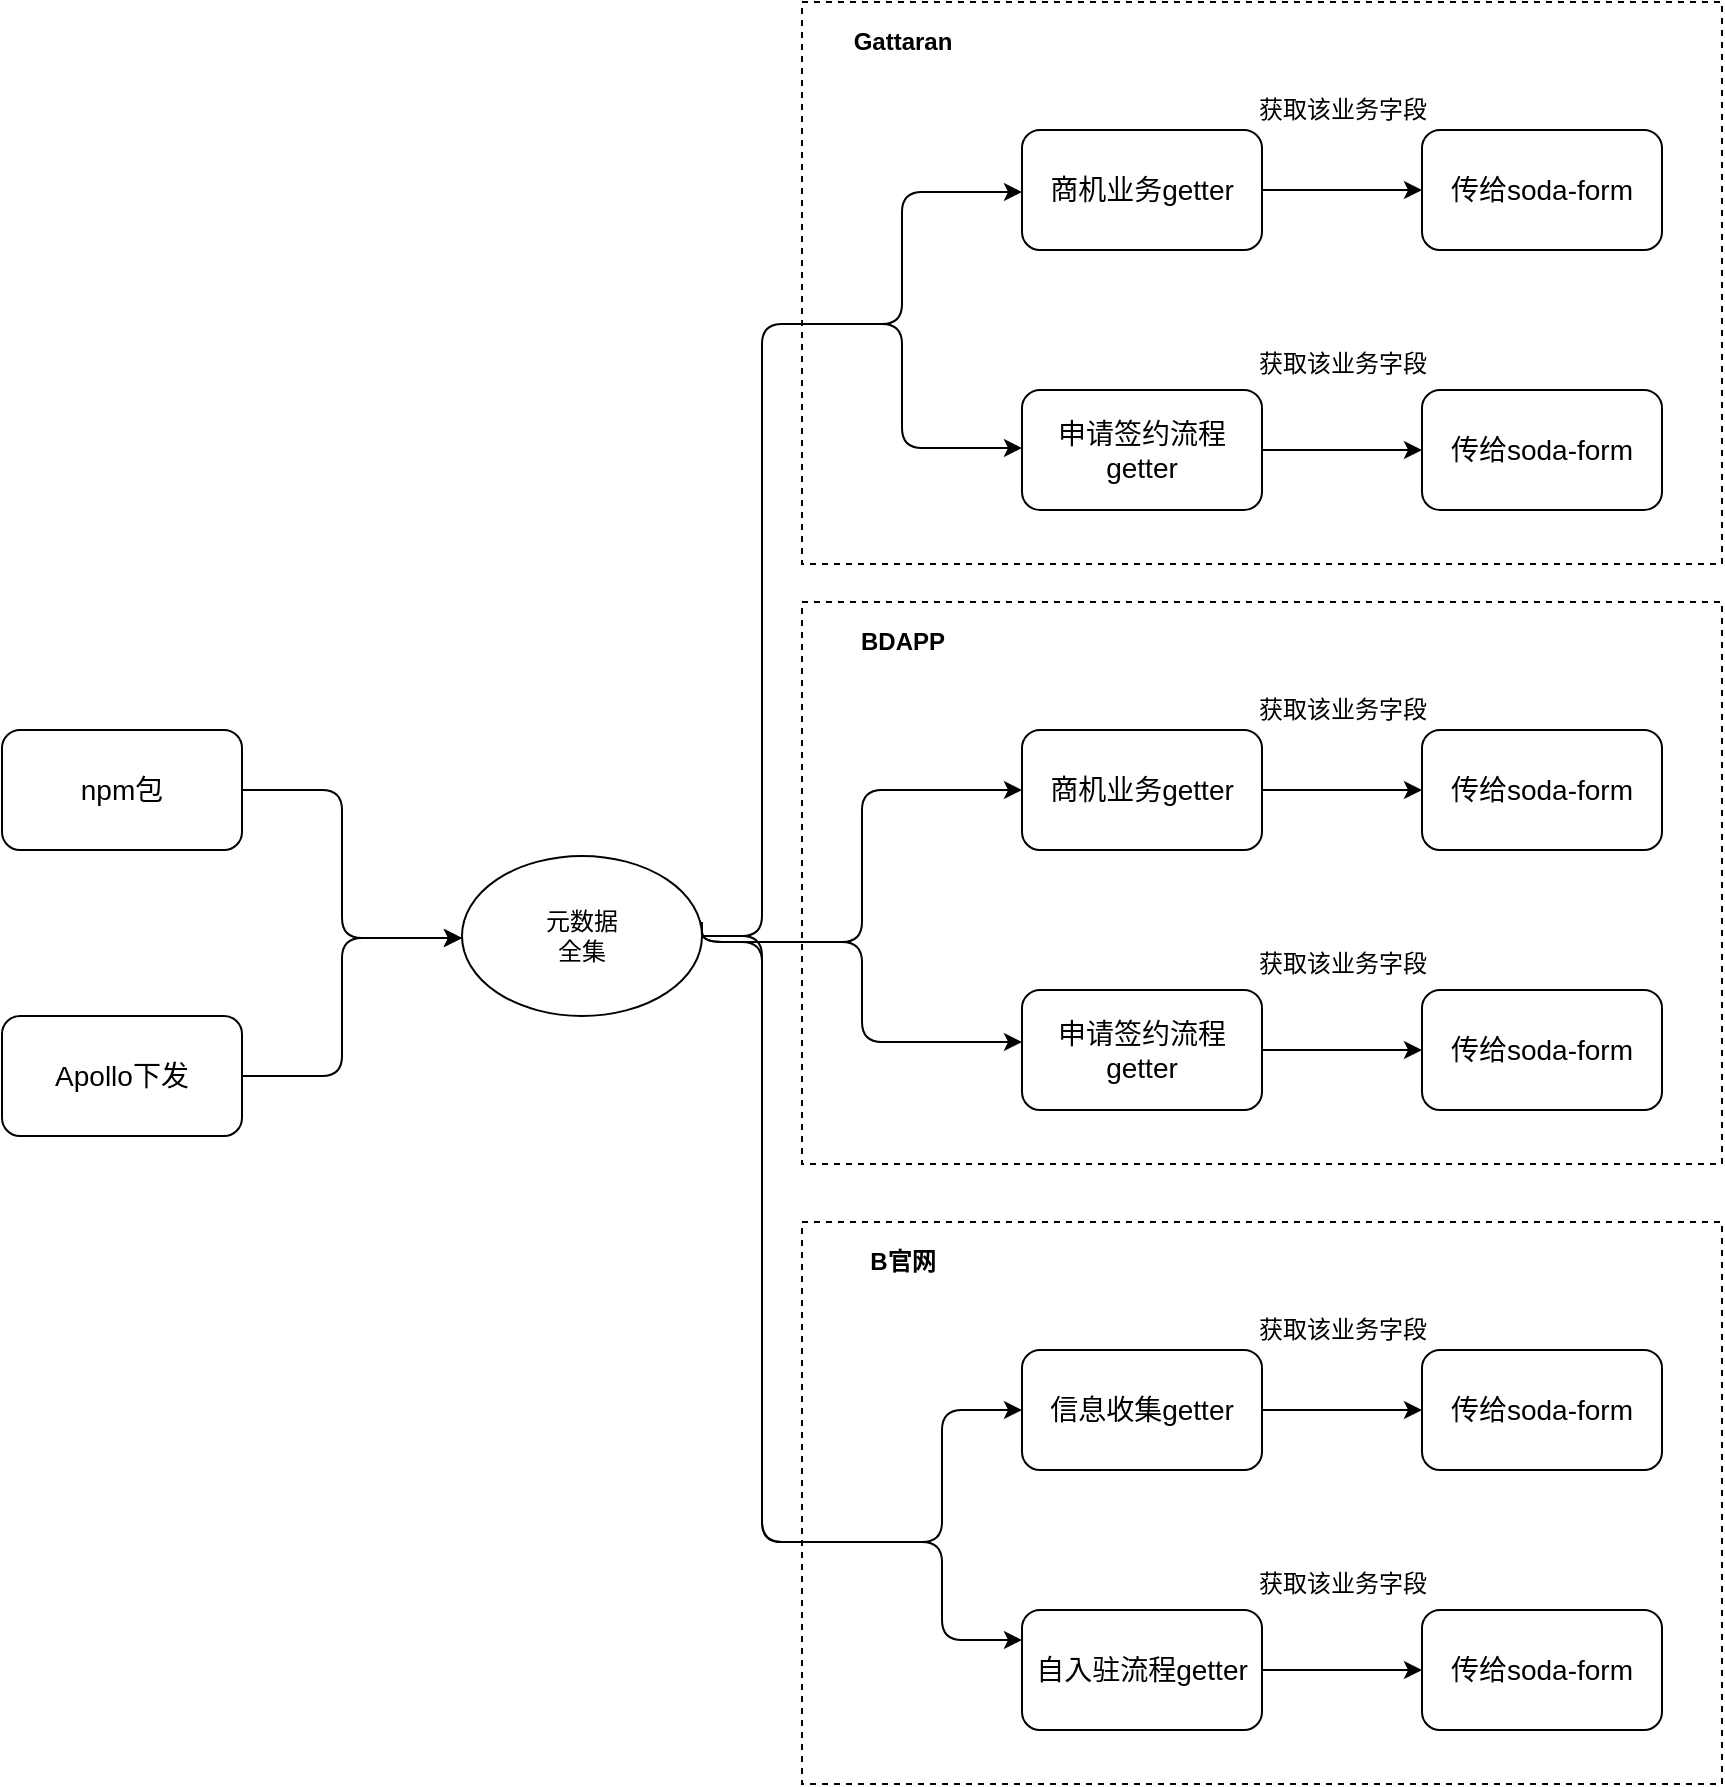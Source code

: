 <mxfile version="14.2.4" type="github">
  <diagram id="3QPQDckH8jbbtDxLVCtZ" name="Page-1">
    <mxGraphModel dx="946" dy="544" grid="1" gridSize="10" guides="1" tooltips="1" connect="1" arrows="1" fold="1" page="1" pageScale="1" pageWidth="827" pageHeight="1169" math="0" shadow="0">
      <root>
        <mxCell id="0" />
        <mxCell id="1" parent="0" />
        <mxCell id="UUTL4RO-VTSz0hLZxPiV-30" value="" style="rounded=0;whiteSpace=wrap;html=1;dashed=1;" vertex="1" parent="1">
          <mxGeometry x="440" y="50" width="460" height="281" as="geometry" />
        </mxCell>
        <mxCell id="UUTL4RO-VTSz0hLZxPiV-1" value="&lt;span style=&quot;font-size: 14px&quot;&gt;npm包&lt;/span&gt;" style="rounded=1;whiteSpace=wrap;html=1;" vertex="1" parent="1">
          <mxGeometry x="40" y="414" width="120" height="60" as="geometry" />
        </mxCell>
        <mxCell id="UUTL4RO-VTSz0hLZxPiV-2" value="&lt;span style=&quot;font-size: 14px&quot;&gt;Apollo下发&lt;br&gt;&lt;/span&gt;" style="rounded=1;whiteSpace=wrap;html=1;" vertex="1" parent="1">
          <mxGeometry x="40" y="557" width="120" height="60" as="geometry" />
        </mxCell>
        <mxCell id="UUTL4RO-VTSz0hLZxPiV-7" value="" style="endArrow=classic;html=1;entryX=0;entryY=0.5;entryDx=0;entryDy=0;edgeStyle=orthogonalEdgeStyle;exitX=1;exitY=0.5;exitDx=0;exitDy=0;" edge="1" parent="1" source="UUTL4RO-VTSz0hLZxPiV-1">
          <mxGeometry width="50" height="50" relative="1" as="geometry">
            <mxPoint x="160" y="388" as="sourcePoint" />
            <mxPoint x="270" y="518" as="targetPoint" />
            <Array as="points">
              <mxPoint x="210" y="444" />
              <mxPoint x="210" y="518" />
            </Array>
          </mxGeometry>
        </mxCell>
        <mxCell id="UUTL4RO-VTSz0hLZxPiV-8" value="" style="endArrow=classic;html=1;entryX=0;entryY=0.5;entryDx=0;entryDy=0;exitX=1;exitY=0.5;exitDx=0;exitDy=0;edgeStyle=orthogonalEdgeStyle;" edge="1" parent="1" source="UUTL4RO-VTSz0hLZxPiV-2">
          <mxGeometry width="50" height="50" relative="1" as="geometry">
            <mxPoint x="160" y="518" as="sourcePoint" />
            <mxPoint x="270" y="518" as="targetPoint" />
            <Array as="points">
              <mxPoint x="210" y="587" />
              <mxPoint x="210" y="518" />
            </Array>
          </mxGeometry>
        </mxCell>
        <mxCell id="UUTL4RO-VTSz0hLZxPiV-10" value="" style="endArrow=classic;html=1;edgeStyle=orthogonalEdgeStyle;entryX=0;entryY=0.5;entryDx=0;entryDy=0;" edge="1" parent="1">
          <mxGeometry width="50" height="50" relative="1" as="geometry">
            <mxPoint x="430" y="211" as="sourcePoint" />
            <mxPoint x="550" y="145" as="targetPoint" />
            <Array as="points">
              <mxPoint x="490" y="211" />
              <mxPoint x="490" y="145" />
            </Array>
          </mxGeometry>
        </mxCell>
        <mxCell id="UUTL4RO-VTSz0hLZxPiV-14" value="元数据&lt;br&gt;全集" style="ellipse;whiteSpace=wrap;html=1;" vertex="1" parent="1">
          <mxGeometry x="270" y="477" width="120" height="80" as="geometry" />
        </mxCell>
        <mxCell id="UUTL4RO-VTSz0hLZxPiV-16" value="&lt;span style=&quot;font-size: 14px&quot;&gt;商机业务getter&lt;br&gt;&lt;/span&gt;" style="rounded=1;whiteSpace=wrap;html=1;" vertex="1" parent="1">
          <mxGeometry x="550" y="114" width="120" height="60" as="geometry" />
        </mxCell>
        <mxCell id="UUTL4RO-VTSz0hLZxPiV-17" value="&lt;span style=&quot;font-size: 14px&quot;&gt;申请签约流程getter&lt;br&gt;&lt;/span&gt;" style="rounded=1;whiteSpace=wrap;html=1;" vertex="1" parent="1">
          <mxGeometry x="550" y="244" width="120" height="60" as="geometry" />
        </mxCell>
        <mxCell id="UUTL4RO-VTSz0hLZxPiV-19" value="" style="endArrow=classic;html=1;entryX=0;entryY=0.5;entryDx=0;entryDy=0;edgeStyle=orthogonalEdgeStyle;exitX=1;exitY=0.5;exitDx=0;exitDy=0;" edge="1" parent="1" source="UUTL4RO-VTSz0hLZxPiV-14">
          <mxGeometry width="50" height="50" relative="1" as="geometry">
            <mxPoint x="410" y="490" as="sourcePoint" />
            <mxPoint x="550" y="273" as="targetPoint" />
            <Array as="points">
              <mxPoint x="420" y="517" />
              <mxPoint x="420" y="211" />
              <mxPoint x="490" y="211" />
              <mxPoint x="490" y="273" />
            </Array>
          </mxGeometry>
        </mxCell>
        <mxCell id="UUTL4RO-VTSz0hLZxPiV-22" value="&lt;span style=&quot;font-size: 14px&quot;&gt;传给soda-form&lt;br&gt;&lt;/span&gt;" style="rounded=1;whiteSpace=wrap;html=1;" vertex="1" parent="1">
          <mxGeometry x="750" y="114" width="120" height="60" as="geometry" />
        </mxCell>
        <mxCell id="UUTL4RO-VTSz0hLZxPiV-23" value="&lt;font style=&quot;font-size: 14px&quot;&gt;传给soda-form&lt;/font&gt;" style="rounded=1;whiteSpace=wrap;html=1;" vertex="1" parent="1">
          <mxGeometry x="750" y="244" width="120" height="60" as="geometry" />
        </mxCell>
        <mxCell id="UUTL4RO-VTSz0hLZxPiV-24" value="" style="endArrow=classic;html=1;entryX=0;entryY=0.5;entryDx=0;entryDy=0;exitX=1;exitY=0.5;exitDx=0;exitDy=0;" edge="1" parent="1" source="UUTL4RO-VTSz0hLZxPiV-16" target="UUTL4RO-VTSz0hLZxPiV-22">
          <mxGeometry width="50" height="50" relative="1" as="geometry">
            <mxPoint x="670" y="150" as="sourcePoint" />
            <mxPoint x="720" y="100" as="targetPoint" />
          </mxGeometry>
        </mxCell>
        <mxCell id="UUTL4RO-VTSz0hLZxPiV-25" value="获取该业务字段" style="text;html=1;resizable=0;autosize=1;align=center;verticalAlign=middle;points=[];fillColor=none;strokeColor=none;rounded=0;" vertex="1" parent="1">
          <mxGeometry x="660" y="94" width="100" height="20" as="geometry" />
        </mxCell>
        <mxCell id="UUTL4RO-VTSz0hLZxPiV-26" value="" style="endArrow=classic;html=1;exitX=1;exitY=0.5;exitDx=0;exitDy=0;entryX=0;entryY=0.5;entryDx=0;entryDy=0;" edge="1" parent="1" target="UUTL4RO-VTSz0hLZxPiV-23">
          <mxGeometry width="50" height="50" relative="1" as="geometry">
            <mxPoint x="670" y="274" as="sourcePoint" />
            <mxPoint x="750" y="273" as="targetPoint" />
          </mxGeometry>
        </mxCell>
        <mxCell id="UUTL4RO-VTSz0hLZxPiV-27" value="获取该业务字段" style="text;html=1;resizable=0;autosize=1;align=center;verticalAlign=middle;points=[];fillColor=none;strokeColor=none;rounded=0;" vertex="1" parent="1">
          <mxGeometry x="660" y="221" width="100" height="20" as="geometry" />
        </mxCell>
        <mxCell id="UUTL4RO-VTSz0hLZxPiV-31" value="&lt;b&gt;Gattaran&lt;/b&gt;" style="text;html=1;resizable=0;autosize=1;align=center;verticalAlign=middle;points=[];fillColor=none;strokeColor=none;rounded=0;dashed=1;" vertex="1" parent="1">
          <mxGeometry x="460" y="60" width="60" height="20" as="geometry" />
        </mxCell>
        <mxCell id="UUTL4RO-VTSz0hLZxPiV-32" value="" style="rounded=0;whiteSpace=wrap;html=1;dashed=1;" vertex="1" parent="1">
          <mxGeometry x="440" y="350" width="460" height="281" as="geometry" />
        </mxCell>
        <mxCell id="UUTL4RO-VTSz0hLZxPiV-33" value="&lt;span style=&quot;font-size: 14px&quot;&gt;商机业务getter&lt;br&gt;&lt;/span&gt;" style="rounded=1;whiteSpace=wrap;html=1;" vertex="1" parent="1">
          <mxGeometry x="550" y="414" width="120" height="60" as="geometry" />
        </mxCell>
        <mxCell id="UUTL4RO-VTSz0hLZxPiV-34" value="&lt;span style=&quot;font-size: 14px&quot;&gt;申请签约流程getter&lt;br&gt;&lt;/span&gt;" style="rounded=1;whiteSpace=wrap;html=1;" vertex="1" parent="1">
          <mxGeometry x="550" y="544" width="120" height="60" as="geometry" />
        </mxCell>
        <mxCell id="UUTL4RO-VTSz0hLZxPiV-35" value="&lt;span style=&quot;font-size: 14px&quot;&gt;传给soda-form&lt;br&gt;&lt;/span&gt;" style="rounded=1;whiteSpace=wrap;html=1;" vertex="1" parent="1">
          <mxGeometry x="750" y="414" width="120" height="60" as="geometry" />
        </mxCell>
        <mxCell id="UUTL4RO-VTSz0hLZxPiV-36" value="&lt;font style=&quot;font-size: 14px&quot;&gt;传给soda-form&lt;/font&gt;" style="rounded=1;whiteSpace=wrap;html=1;" vertex="1" parent="1">
          <mxGeometry x="750" y="544" width="120" height="60" as="geometry" />
        </mxCell>
        <mxCell id="UUTL4RO-VTSz0hLZxPiV-37" value="" style="endArrow=classic;html=1;entryX=0;entryY=0.5;entryDx=0;entryDy=0;exitX=1;exitY=0.5;exitDx=0;exitDy=0;" edge="1" parent="1" source="UUTL4RO-VTSz0hLZxPiV-33" target="UUTL4RO-VTSz0hLZxPiV-35">
          <mxGeometry width="50" height="50" relative="1" as="geometry">
            <mxPoint x="670" y="450" as="sourcePoint" />
            <mxPoint x="720" y="400" as="targetPoint" />
          </mxGeometry>
        </mxCell>
        <mxCell id="UUTL4RO-VTSz0hLZxPiV-38" value="获取该业务字段" style="text;html=1;resizable=0;autosize=1;align=center;verticalAlign=middle;points=[];fillColor=none;strokeColor=none;rounded=0;" vertex="1" parent="1">
          <mxGeometry x="660" y="394" width="100" height="20" as="geometry" />
        </mxCell>
        <mxCell id="UUTL4RO-VTSz0hLZxPiV-39" value="" style="endArrow=classic;html=1;exitX=1;exitY=0.5;exitDx=0;exitDy=0;entryX=0;entryY=0.5;entryDx=0;entryDy=0;" edge="1" parent="1" target="UUTL4RO-VTSz0hLZxPiV-36">
          <mxGeometry width="50" height="50" relative="1" as="geometry">
            <mxPoint x="670" y="574" as="sourcePoint" />
            <mxPoint x="750" y="573" as="targetPoint" />
          </mxGeometry>
        </mxCell>
        <mxCell id="UUTL4RO-VTSz0hLZxPiV-40" value="获取该业务字段" style="text;html=1;resizable=0;autosize=1;align=center;verticalAlign=middle;points=[];fillColor=none;strokeColor=none;rounded=0;" vertex="1" parent="1">
          <mxGeometry x="660" y="521" width="100" height="20" as="geometry" />
        </mxCell>
        <mxCell id="UUTL4RO-VTSz0hLZxPiV-41" value="&lt;b&gt;BDAPP&lt;/b&gt;" style="text;html=1;resizable=0;autosize=1;align=center;verticalAlign=middle;points=[];fillColor=none;strokeColor=none;rounded=0;dashed=1;" vertex="1" parent="1">
          <mxGeometry x="460" y="360" width="60" height="20" as="geometry" />
        </mxCell>
        <mxCell id="UUTL4RO-VTSz0hLZxPiV-42" value="" style="rounded=0;whiteSpace=wrap;html=1;dashed=1;" vertex="1" parent="1">
          <mxGeometry x="440" y="660" width="460" height="281" as="geometry" />
        </mxCell>
        <mxCell id="UUTL4RO-VTSz0hLZxPiV-43" value="&lt;span style=&quot;font-size: 14px&quot;&gt;信息收集getter&lt;br&gt;&lt;/span&gt;" style="rounded=1;whiteSpace=wrap;html=1;" vertex="1" parent="1">
          <mxGeometry x="550" y="724" width="120" height="60" as="geometry" />
        </mxCell>
        <mxCell id="UUTL4RO-VTSz0hLZxPiV-44" value="&lt;span style=&quot;font-size: 14px&quot;&gt;自入驻流程getter&lt;br&gt;&lt;/span&gt;" style="rounded=1;whiteSpace=wrap;html=1;" vertex="1" parent="1">
          <mxGeometry x="550" y="854" width="120" height="60" as="geometry" />
        </mxCell>
        <mxCell id="UUTL4RO-VTSz0hLZxPiV-45" value="&lt;span style=&quot;font-size: 14px&quot;&gt;传给soda-form&lt;br&gt;&lt;/span&gt;" style="rounded=1;whiteSpace=wrap;html=1;" vertex="1" parent="1">
          <mxGeometry x="750" y="724" width="120" height="60" as="geometry" />
        </mxCell>
        <mxCell id="UUTL4RO-VTSz0hLZxPiV-46" value="&lt;font style=&quot;font-size: 14px&quot;&gt;传给soda-form&lt;/font&gt;" style="rounded=1;whiteSpace=wrap;html=1;" vertex="1" parent="1">
          <mxGeometry x="750" y="854" width="120" height="60" as="geometry" />
        </mxCell>
        <mxCell id="UUTL4RO-VTSz0hLZxPiV-47" value="" style="endArrow=classic;html=1;entryX=0;entryY=0.5;entryDx=0;entryDy=0;exitX=1;exitY=0.5;exitDx=0;exitDy=0;" edge="1" parent="1" source="UUTL4RO-VTSz0hLZxPiV-43" target="UUTL4RO-VTSz0hLZxPiV-45">
          <mxGeometry width="50" height="50" relative="1" as="geometry">
            <mxPoint x="670" y="760" as="sourcePoint" />
            <mxPoint x="720" y="710" as="targetPoint" />
          </mxGeometry>
        </mxCell>
        <mxCell id="UUTL4RO-VTSz0hLZxPiV-48" value="获取该业务字段" style="text;html=1;resizable=0;autosize=1;align=center;verticalAlign=middle;points=[];fillColor=none;strokeColor=none;rounded=0;" vertex="1" parent="1">
          <mxGeometry x="660" y="704" width="100" height="20" as="geometry" />
        </mxCell>
        <mxCell id="UUTL4RO-VTSz0hLZxPiV-49" value="" style="endArrow=classic;html=1;exitX=1;exitY=0.5;exitDx=0;exitDy=0;entryX=0;entryY=0.5;entryDx=0;entryDy=0;" edge="1" parent="1" target="UUTL4RO-VTSz0hLZxPiV-46">
          <mxGeometry width="50" height="50" relative="1" as="geometry">
            <mxPoint x="670" y="884" as="sourcePoint" />
            <mxPoint x="750" y="883" as="targetPoint" />
          </mxGeometry>
        </mxCell>
        <mxCell id="UUTL4RO-VTSz0hLZxPiV-50" value="获取该业务字段" style="text;html=1;resizable=0;autosize=1;align=center;verticalAlign=middle;points=[];fillColor=none;strokeColor=none;rounded=0;" vertex="1" parent="1">
          <mxGeometry x="660" y="831" width="100" height="20" as="geometry" />
        </mxCell>
        <mxCell id="UUTL4RO-VTSz0hLZxPiV-51" value="&lt;b&gt;B官网&lt;/b&gt;" style="text;html=1;resizable=0;autosize=1;align=center;verticalAlign=middle;points=[];fillColor=none;strokeColor=none;rounded=0;dashed=1;" vertex="1" parent="1">
          <mxGeometry x="465" y="670" width="50" height="20" as="geometry" />
        </mxCell>
        <mxCell id="UUTL4RO-VTSz0hLZxPiV-53" value="" style="endArrow=classic;html=1;edgeStyle=orthogonalEdgeStyle;entryX=0;entryY=0.5;entryDx=0;entryDy=0;" edge="1" parent="1" target="UUTL4RO-VTSz0hLZxPiV-33">
          <mxGeometry width="50" height="50" relative="1" as="geometry">
            <mxPoint x="390" y="510" as="sourcePoint" />
            <mxPoint x="520" y="413" as="targetPoint" />
            <Array as="points">
              <mxPoint x="390" y="520" />
              <mxPoint x="470" y="520" />
              <mxPoint x="470" y="444" />
            </Array>
          </mxGeometry>
        </mxCell>
        <mxCell id="UUTL4RO-VTSz0hLZxPiV-54" value="" style="endArrow=classic;html=1;edgeStyle=orthogonalEdgeStyle;" edge="1" parent="1">
          <mxGeometry width="50" height="50" relative="1" as="geometry">
            <mxPoint x="390" y="510" as="sourcePoint" />
            <mxPoint x="550" y="570" as="targetPoint" />
            <Array as="points">
              <mxPoint x="390" y="520" />
              <mxPoint x="470" y="520" />
              <mxPoint x="470" y="570" />
            </Array>
          </mxGeometry>
        </mxCell>
        <mxCell id="UUTL4RO-VTSz0hLZxPiV-55" value="" style="endArrow=classic;html=1;entryX=0;entryY=0.5;entryDx=0;entryDy=0;exitX=1;exitY=0.5;exitDx=0;exitDy=0;edgeStyle=orthogonalEdgeStyle;" edge="1" parent="1" source="UUTL4RO-VTSz0hLZxPiV-14" target="UUTL4RO-VTSz0hLZxPiV-43">
          <mxGeometry width="50" height="50" relative="1" as="geometry">
            <mxPoint x="380" y="730" as="sourcePoint" />
            <mxPoint x="430" y="680" as="targetPoint" />
            <Array as="points">
              <mxPoint x="420" y="517" />
              <mxPoint x="420" y="820" />
              <mxPoint x="510" y="820" />
              <mxPoint x="510" y="754" />
            </Array>
          </mxGeometry>
        </mxCell>
        <mxCell id="UUTL4RO-VTSz0hLZxPiV-56" value="" style="endArrow=classic;html=1;entryX=0;entryY=0.25;entryDx=0;entryDy=0;edgeStyle=orthogonalEdgeStyle;" edge="1" parent="1" target="UUTL4RO-VTSz0hLZxPiV-44">
          <mxGeometry width="50" height="50" relative="1" as="geometry">
            <mxPoint x="400" y="520" as="sourcePoint" />
            <mxPoint x="490" y="830" as="targetPoint" />
            <Array as="points">
              <mxPoint x="420" y="520" />
              <mxPoint x="420" y="820" />
              <mxPoint x="510" y="820" />
              <mxPoint x="510" y="869" />
            </Array>
          </mxGeometry>
        </mxCell>
      </root>
    </mxGraphModel>
  </diagram>
</mxfile>
